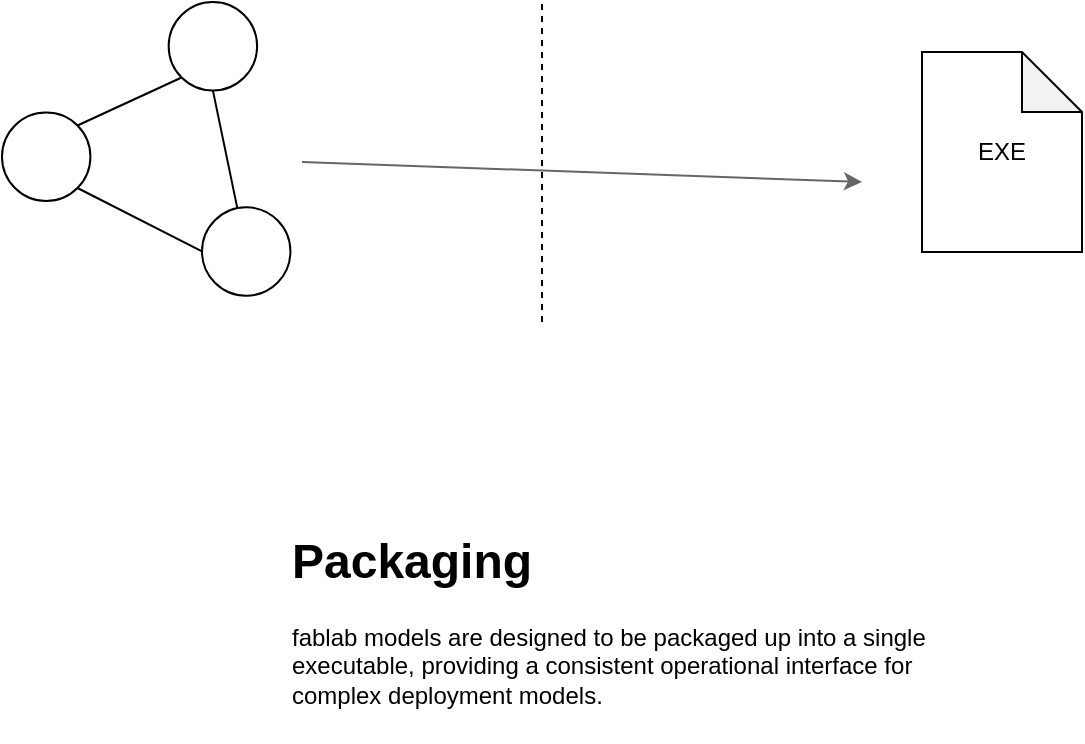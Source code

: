 <mxfile version="13.0.1" type="device"><diagram id="KXkkV9B8q3uqfVLMOjS5" name="Page-1"><mxGraphModel dx="1102" dy="1023" grid="1" gridSize="10" guides="1" tooltips="1" connect="1" arrows="1" fold="1" page="1" pageScale="1" pageWidth="800" pageHeight="450" math="0" shadow="0"><root><mxCell id="0"/><mxCell id="1" parent="0"/><mxCell id="1deCelIfa6eUBW9n5wun-1" value="" style="endArrow=none;dashed=1;html=1;" parent="1" edge="1"><mxGeometry width="50" height="50" relative="1" as="geometry"><mxPoint x="360" y="200" as="sourcePoint"/><mxPoint x="360" y="40" as="targetPoint"/></mxGeometry></mxCell><mxCell id="1deCelIfa6eUBW9n5wun-22" value="&lt;h1&gt;Packaging&lt;/h1&gt;&lt;p&gt;fablab models are designed to be packaged up into a single executable, providing a consistent operational interface for complex deployment models.&lt;/p&gt;" style="text;html=1;strokeColor=none;fillColor=none;spacing=5;spacingTop=-20;whiteSpace=wrap;overflow=hidden;rounded=0;" parent="1" vertex="1"><mxGeometry x="230" y="300" width="360" height="110" as="geometry"/></mxCell><mxCell id="-RT-EI_-tIlyiXMXIuZT-1" value="" style="group" parent="1" vertex="1" connectable="0"><mxGeometry x="90" y="40" width="150" height="150" as="geometry"/></mxCell><mxCell id="1deCelIfa6eUBW9n5wun-4" value="" style="ellipse;whiteSpace=wrap;html=1;aspect=fixed;fillColor=none;" parent="-RT-EI_-tIlyiXMXIuZT-1" vertex="1"><mxGeometry x="83.333" width="44.211" height="44.211" as="geometry"/></mxCell><mxCell id="1deCelIfa6eUBW9n5wun-5" value="" style="ellipse;whiteSpace=wrap;html=1;aspect=fixed;fillColor=none;" parent="-RT-EI_-tIlyiXMXIuZT-1" vertex="1"><mxGeometry y="55.263" width="44.211" height="44.211" as="geometry"/></mxCell><mxCell id="1deCelIfa6eUBW9n5wun-6" value="" style="ellipse;whiteSpace=wrap;html=1;aspect=fixed;fillColor=none;" parent="-RT-EI_-tIlyiXMXIuZT-1" vertex="1"><mxGeometry x="100" y="102.632" width="44.211" height="44.211" as="geometry"/></mxCell><mxCell id="1deCelIfa6eUBW9n5wun-7" value="" style="endArrow=none;html=1;entryX=0;entryY=1;entryDx=0;entryDy=0;exitX=1;exitY=0;exitDx=0;exitDy=0;" parent="-RT-EI_-tIlyiXMXIuZT-1" source="1deCelIfa6eUBW9n5wun-5" target="1deCelIfa6eUBW9n5wun-4" edge="1"><mxGeometry width="50" height="50" relative="1" as="geometry"><mxPoint x="16.667" y="268.421" as="sourcePoint"/><mxPoint x="100" y="189.474" as="targetPoint"/></mxGeometry></mxCell><mxCell id="1deCelIfa6eUBW9n5wun-8" value="" style="endArrow=none;html=1;entryX=1;entryY=1;entryDx=0;entryDy=0;exitX=0;exitY=0.5;exitDx=0;exitDy=0;" parent="-RT-EI_-tIlyiXMXIuZT-1" source="1deCelIfa6eUBW9n5wun-6" target="1deCelIfa6eUBW9n5wun-5" edge="1"><mxGeometry width="50" height="50" relative="1" as="geometry"><mxPoint x="33.333" y="410.526" as="sourcePoint"/><mxPoint x="116.667" y="331.579" as="targetPoint"/></mxGeometry></mxCell><mxCell id="1deCelIfa6eUBW9n5wun-9" value="" style="endArrow=none;html=1;entryX=0.5;entryY=1;entryDx=0;entryDy=0;" parent="-RT-EI_-tIlyiXMXIuZT-1" source="1deCelIfa6eUBW9n5wun-6" target="1deCelIfa6eUBW9n5wun-4" edge="1"><mxGeometry width="50" height="50" relative="1" as="geometry"><mxPoint x="83.333" y="363.158" as="sourcePoint"/><mxPoint x="166.667" y="284.211" as="targetPoint"/></mxGeometry></mxCell><mxCell id="lJlIdA9wnHuoJlj9DH8Z-1" value="" style="endArrow=classic;html=1;fillColor=#f5f5f5;strokeColor=#666666;" parent="1" edge="1"><mxGeometry width="50" height="50" relative="1" as="geometry"><mxPoint x="240" y="120" as="sourcePoint"/><mxPoint x="520" y="130" as="targetPoint"/></mxGeometry></mxCell><mxCell id="l6G275IdkMneeSdIf35I-1" value="EXE" style="shape=note;whiteSpace=wrap;html=1;backgroundOutline=1;darkOpacity=0.05;align=center;" vertex="1" parent="1"><mxGeometry x="550" y="65" width="80" height="100" as="geometry"/></mxCell></root></mxGraphModel></diagram></mxfile>